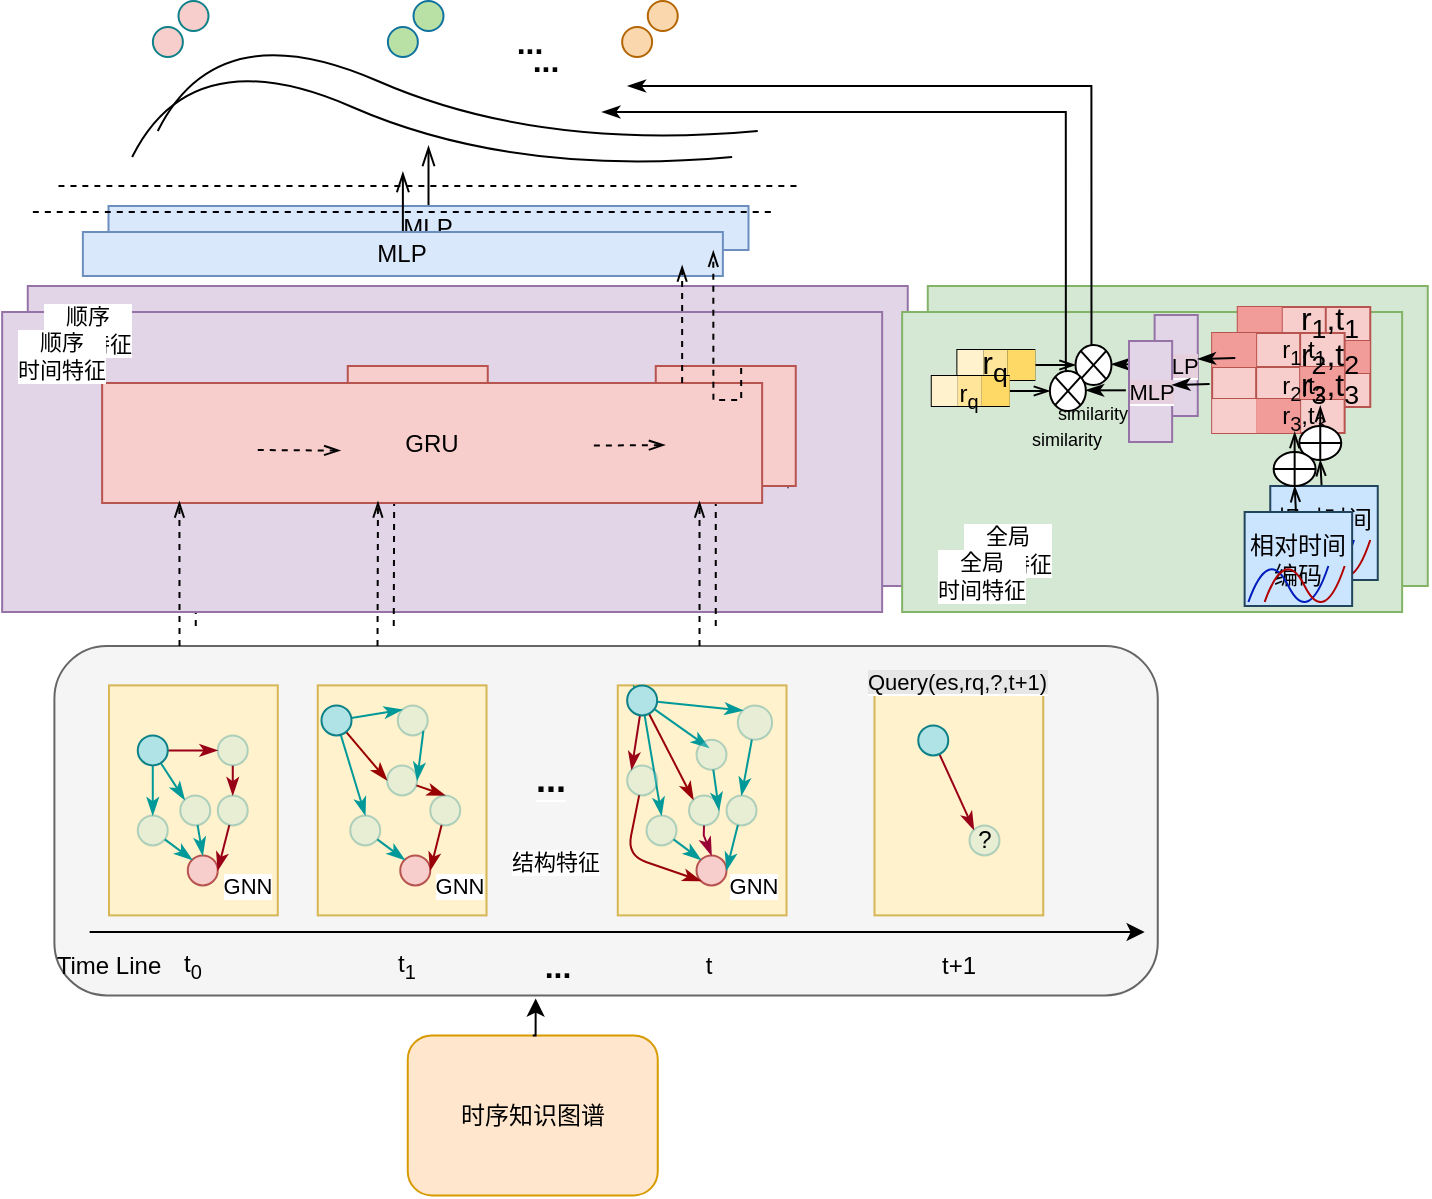 <mxfile version="24.4.4" type="github">
  <diagram name="第 1 页" id="sSzg4yru0V2jtsQIOEy3">
    <mxGraphModel dx="2469" dy="1822" grid="1" gridSize="10" guides="1" tooltips="1" connect="1" arrows="1" fold="1" page="1" pageScale="1" pageWidth="827" pageHeight="1169" math="1" shadow="0">
      <root>
        <mxCell id="0" />
        <mxCell id="1" parent="0" />
        <mxCell id="vXr8q9D6EJ9TZyVOwcwj-198" value="" style="rounded=1;whiteSpace=wrap;html=1;fontFamily=Helvetica;fontSize=11;labelBackgroundColor=default;strokeColor=#666666;fillColor=#f5f5f5;fontColor=#333333;" parent="1" vertex="1">
          <mxGeometry x="-1169.8" y="-830" width="551.68" height="174.69" as="geometry" />
        </mxCell>
        <mxCell id="vXr8q9D6EJ9TZyVOwcwj-55" value="时序知识图谱" style="rounded=1;whiteSpace=wrap;html=1;fillColor=#ffe6cc;strokeColor=#d79b00;" parent="1" vertex="1">
          <mxGeometry x="-993.12" y="-635.31" width="125" height="80" as="geometry" />
        </mxCell>
        <mxCell id="vXr8q9D6EJ9TZyVOwcwj-59" value="" style="rounded=0;whiteSpace=wrap;html=1;fillColor=#fff2cc;strokeColor=#d6b656;" parent="1" vertex="1">
          <mxGeometry x="-1142.5" y="-810.31" width="84.38" height="115" as="geometry" />
        </mxCell>
        <mxCell id="vXr8q9D6EJ9TZyVOwcwj-67" style="edgeStyle=orthogonalEdgeStyle;curved=1;rounded=0;orthogonalLoop=1;jettySize=auto;html=1;entryX=0.5;entryY=0;entryDx=0;entryDy=0;strokeColor=#009999;endArrow=classicThin;endFill=1;" parent="1" source="vXr8q9D6EJ9TZyVOwcwj-60" target="vXr8q9D6EJ9TZyVOwcwj-65" edge="1">
          <mxGeometry relative="1" as="geometry" />
        </mxCell>
        <mxCell id="vXr8q9D6EJ9TZyVOwcwj-73" style="edgeStyle=orthogonalEdgeStyle;curved=1;rounded=0;orthogonalLoop=1;jettySize=auto;html=1;entryX=0;entryY=0.5;entryDx=0;entryDy=0;strokeColor=#990017;align=center;verticalAlign=middle;fontFamily=Helvetica;fontSize=11;fontColor=default;labelBackgroundColor=default;endArrow=classicThin;endFill=1;" parent="1" source="vXr8q9D6EJ9TZyVOwcwj-60" target="vXr8q9D6EJ9TZyVOwcwj-64" edge="1">
          <mxGeometry relative="1" as="geometry" />
        </mxCell>
        <mxCell id="vXr8q9D6EJ9TZyVOwcwj-77" style="rounded=0;orthogonalLoop=1;jettySize=auto;html=1;entryX=0;entryY=0;entryDx=0;entryDy=0;strokeColor=#009999;align=center;verticalAlign=middle;fontFamily=Helvetica;fontSize=11;fontColor=default;labelBackgroundColor=default;endArrow=classicThin;endFill=1;" parent="1" source="vXr8q9D6EJ9TZyVOwcwj-60" target="vXr8q9D6EJ9TZyVOwcwj-76" edge="1">
          <mxGeometry relative="1" as="geometry" />
        </mxCell>
        <mxCell id="vXr8q9D6EJ9TZyVOwcwj-60" value="" style="ellipse;whiteSpace=wrap;html=1;aspect=fixed;fillColor=#b0e3e6;strokeColor=#0e8088;" parent="1" vertex="1">
          <mxGeometry x="-1128.12" y="-785.31" width="15" height="15" as="geometry" />
        </mxCell>
        <mxCell id="vXr8q9D6EJ9TZyVOwcwj-63" value="" style="ellipse;whiteSpace=wrap;html=1;aspect=fixed;fillColor=#f8cecc;strokeColor=#b85450;" parent="1" vertex="1">
          <mxGeometry x="-1103.12" y="-725.31" width="15" height="15" as="geometry" />
        </mxCell>
        <mxCell id="vXr8q9D6EJ9TZyVOwcwj-74" style="edgeStyle=orthogonalEdgeStyle;curved=1;rounded=0;orthogonalLoop=1;jettySize=auto;html=1;entryX=0.5;entryY=0;entryDx=0;entryDy=0;strokeColor=#990017;align=center;verticalAlign=middle;fontFamily=Helvetica;fontSize=11;fontColor=default;labelBackgroundColor=default;endArrow=classicThin;endFill=1;" parent="1" source="vXr8q9D6EJ9TZyVOwcwj-64" target="vXr8q9D6EJ9TZyVOwcwj-66" edge="1">
          <mxGeometry relative="1" as="geometry" />
        </mxCell>
        <mxCell id="vXr8q9D6EJ9TZyVOwcwj-64" value="" style="ellipse;whiteSpace=wrap;html=1;aspect=fixed;fillColor=#b0e3e6;strokeColor=#0e8088;opacity=30;" parent="1" vertex="1">
          <mxGeometry x="-1088.12" y="-785.31" width="15" height="15" as="geometry" />
        </mxCell>
        <mxCell id="vXr8q9D6EJ9TZyVOwcwj-72" style="rounded=0;orthogonalLoop=1;jettySize=auto;html=1;entryX=0;entryY=0;entryDx=0;entryDy=0;endArrow=classicThin;endFill=1;strokeColor=#009999;" parent="1" source="vXr8q9D6EJ9TZyVOwcwj-65" target="vXr8q9D6EJ9TZyVOwcwj-63" edge="1">
          <mxGeometry relative="1" as="geometry" />
        </mxCell>
        <mxCell id="vXr8q9D6EJ9TZyVOwcwj-65" value="" style="ellipse;whiteSpace=wrap;html=1;aspect=fixed;fillColor=#b0e3e6;strokeColor=#0e8088;opacity=30;" parent="1" vertex="1">
          <mxGeometry x="-1128.12" y="-745.31" width="15" height="15" as="geometry" />
        </mxCell>
        <mxCell id="vXr8q9D6EJ9TZyVOwcwj-75" style="rounded=0;orthogonalLoop=1;jettySize=auto;html=1;entryX=1;entryY=0.5;entryDx=0;entryDy=0;strokeColor=#990017;align=center;verticalAlign=middle;fontFamily=Helvetica;fontSize=11;fontColor=default;labelBackgroundColor=default;endArrow=classicThin;endFill=1;" parent="1" source="vXr8q9D6EJ9TZyVOwcwj-66" target="vXr8q9D6EJ9TZyVOwcwj-63" edge="1">
          <mxGeometry relative="1" as="geometry" />
        </mxCell>
        <mxCell id="vXr8q9D6EJ9TZyVOwcwj-66" value="" style="ellipse;whiteSpace=wrap;html=1;aspect=fixed;fillColor=#b0e3e6;strokeColor=#0e8088;opacity=30;" parent="1" vertex="1">
          <mxGeometry x="-1088.12" y="-755.31" width="15" height="15" as="geometry" />
        </mxCell>
        <mxCell id="vXr8q9D6EJ9TZyVOwcwj-78" style="edgeStyle=none;rounded=0;orthogonalLoop=1;jettySize=auto;html=1;entryX=0.5;entryY=0;entryDx=0;entryDy=0;strokeColor=#009999;align=center;verticalAlign=middle;fontFamily=Helvetica;fontSize=11;fontColor=default;labelBackgroundColor=default;endArrow=classicThin;endFill=1;" parent="1" source="vXr8q9D6EJ9TZyVOwcwj-76" target="vXr8q9D6EJ9TZyVOwcwj-63" edge="1">
          <mxGeometry relative="1" as="geometry" />
        </mxCell>
        <mxCell id="vXr8q9D6EJ9TZyVOwcwj-76" value="" style="ellipse;whiteSpace=wrap;html=1;aspect=fixed;fillColor=#b0e3e6;strokeColor=#0e8088;opacity=30;" parent="1" vertex="1">
          <mxGeometry x="-1106.87" y="-755.31" width="15" height="15" as="geometry" />
        </mxCell>
        <mxCell id="vXr8q9D6EJ9TZyVOwcwj-79" value="" style="rounded=0;whiteSpace=wrap;html=1;fillColor=#fff2cc;strokeColor=#d6b656;" parent="1" vertex="1">
          <mxGeometry x="-1038.12" y="-810.31" width="84.38" height="115" as="geometry" />
        </mxCell>
        <mxCell id="vXr8q9D6EJ9TZyVOwcwj-80" style="rounded=0;orthogonalLoop=1;jettySize=auto;html=1;entryX=0.5;entryY=0;entryDx=0;entryDy=0;strokeColor=#009999;endArrow=classicThin;endFill=1;" parent="1" source="vXr8q9D6EJ9TZyVOwcwj-83" target="vXr8q9D6EJ9TZyVOwcwj-88" edge="1">
          <mxGeometry relative="1" as="geometry" />
        </mxCell>
        <mxCell id="vXr8q9D6EJ9TZyVOwcwj-81" style="rounded=0;orthogonalLoop=1;jettySize=auto;html=1;entryX=0;entryY=0.5;entryDx=0;entryDy=0;strokeColor=#990000;align=center;verticalAlign=middle;fontFamily=Helvetica;fontSize=11;fontColor=default;labelBackgroundColor=default;endArrow=classicThin;endFill=1;" parent="1" source="vXr8q9D6EJ9TZyVOwcwj-83" target="vXr8q9D6EJ9TZyVOwcwj-86" edge="1">
          <mxGeometry relative="1" as="geometry" />
        </mxCell>
        <mxCell id="vXr8q9D6EJ9TZyVOwcwj-82" style="rounded=0;orthogonalLoop=1;jettySize=auto;html=1;entryX=0;entryY=0;entryDx=0;entryDy=0;strokeColor=#009999;align=center;verticalAlign=middle;fontFamily=Helvetica;fontSize=11;fontColor=default;labelBackgroundColor=default;endArrow=classicThin;endFill=1;" parent="1" source="vXr8q9D6EJ9TZyVOwcwj-83" target="vXr8q9D6EJ9TZyVOwcwj-92" edge="1">
          <mxGeometry relative="1" as="geometry" />
        </mxCell>
        <mxCell id="vXr8q9D6EJ9TZyVOwcwj-83" value="" style="ellipse;whiteSpace=wrap;html=1;aspect=fixed;fillColor=#b0e3e6;strokeColor=#0e8088;" parent="1" vertex="1">
          <mxGeometry x="-1036.25" y="-800.31" width="15" height="15" as="geometry" />
        </mxCell>
        <mxCell id="vXr8q9D6EJ9TZyVOwcwj-84" value="" style="ellipse;whiteSpace=wrap;html=1;aspect=fixed;fillColor=#f8cecc;strokeColor=#b85450;" parent="1" vertex="1">
          <mxGeometry x="-996.87" y="-725.31" width="15" height="15" as="geometry" />
        </mxCell>
        <mxCell id="vXr8q9D6EJ9TZyVOwcwj-85" style="rounded=0;orthogonalLoop=1;jettySize=auto;html=1;entryX=0.5;entryY=0;entryDx=0;entryDy=0;strokeColor=#990000;align=center;verticalAlign=middle;fontFamily=Helvetica;fontSize=11;fontColor=default;labelBackgroundColor=default;endArrow=classicThin;endFill=1;" parent="1" source="vXr8q9D6EJ9TZyVOwcwj-86" target="vXr8q9D6EJ9TZyVOwcwj-90" edge="1">
          <mxGeometry relative="1" as="geometry" />
        </mxCell>
        <mxCell id="vXr8q9D6EJ9TZyVOwcwj-86" value="" style="ellipse;whiteSpace=wrap;html=1;aspect=fixed;fillColor=#b0e3e6;strokeColor=#0e8088;opacity=30;" parent="1" vertex="1">
          <mxGeometry x="-1003.43" y="-770.31" width="15" height="15" as="geometry" />
        </mxCell>
        <mxCell id="vXr8q9D6EJ9TZyVOwcwj-87" style="rounded=0;orthogonalLoop=1;jettySize=auto;html=1;entryX=0;entryY=0;entryDx=0;entryDy=0;endArrow=classicThin;endFill=1;strokeColor=#009999;" parent="1" source="vXr8q9D6EJ9TZyVOwcwj-88" target="vXr8q9D6EJ9TZyVOwcwj-84" edge="1">
          <mxGeometry relative="1" as="geometry" />
        </mxCell>
        <mxCell id="vXr8q9D6EJ9TZyVOwcwj-88" value="" style="ellipse;whiteSpace=wrap;html=1;aspect=fixed;fillColor=#b0e3e6;strokeColor=#0e8088;opacity=30;" parent="1" vertex="1">
          <mxGeometry x="-1021.87" y="-745.31" width="15" height="15" as="geometry" />
        </mxCell>
        <mxCell id="vXr8q9D6EJ9TZyVOwcwj-89" style="rounded=0;orthogonalLoop=1;jettySize=auto;html=1;entryX=1;entryY=0.5;entryDx=0;entryDy=0;strokeColor=#990008;align=center;verticalAlign=middle;fontFamily=Helvetica;fontSize=11;fontColor=default;labelBackgroundColor=default;endArrow=classicThin;endFill=1;" parent="1" source="vXr8q9D6EJ9TZyVOwcwj-90" target="vXr8q9D6EJ9TZyVOwcwj-84" edge="1">
          <mxGeometry relative="1" as="geometry" />
        </mxCell>
        <mxCell id="vXr8q9D6EJ9TZyVOwcwj-90" value="" style="ellipse;whiteSpace=wrap;html=1;aspect=fixed;fillColor=#b0e3e6;strokeColor=#0e8088;opacity=30;" parent="1" vertex="1">
          <mxGeometry x="-981.87" y="-755.31" width="15" height="15" as="geometry" />
        </mxCell>
        <mxCell id="vXr8q9D6EJ9TZyVOwcwj-94" style="rounded=0;orthogonalLoop=1;jettySize=auto;html=1;entryX=1;entryY=0.5;entryDx=0;entryDy=0;strokeColor=#009999;align=center;verticalAlign=middle;fontFamily=Helvetica;fontSize=11;fontColor=default;labelBackgroundColor=default;endArrow=classicThin;endFill=1;exitX=1;exitY=1;exitDx=0;exitDy=0;" parent="1" source="vXr8q9D6EJ9TZyVOwcwj-92" target="vXr8q9D6EJ9TZyVOwcwj-86" edge="1">
          <mxGeometry relative="1" as="geometry">
            <mxPoint x="-978.12" y="-795.31" as="sourcePoint" />
          </mxGeometry>
        </mxCell>
        <mxCell id="vXr8q9D6EJ9TZyVOwcwj-92" value="" style="ellipse;whiteSpace=wrap;html=1;aspect=fixed;fillColor=#b0e3e6;strokeColor=#0e8088;opacity=30;" parent="1" vertex="1">
          <mxGeometry x="-998.12" y="-800.31" width="15" height="15" as="geometry" />
        </mxCell>
        <mxCell id="vXr8q9D6EJ9TZyVOwcwj-95" value="" style="rounded=0;whiteSpace=wrap;html=1;fillColor=#fff2cc;strokeColor=#d6b656;" parent="1" vertex="1">
          <mxGeometry x="-888.12" y="-810.31" width="84.38" height="115" as="geometry" />
        </mxCell>
        <mxCell id="vXr8q9D6EJ9TZyVOwcwj-96" style="rounded=0;orthogonalLoop=1;jettySize=auto;html=1;entryX=0.5;entryY=0;entryDx=0;entryDy=0;strokeColor=#009999;endArrow=classicThin;endFill=1;" parent="1" source="vXr8q9D6EJ9TZyVOwcwj-99" target="vXr8q9D6EJ9TZyVOwcwj-104" edge="1">
          <mxGeometry relative="1" as="geometry" />
        </mxCell>
        <mxCell id="vXr8q9D6EJ9TZyVOwcwj-97" style="rounded=0;orthogonalLoop=1;jettySize=auto;html=1;strokeColor=#009999;align=center;verticalAlign=middle;fontFamily=Helvetica;fontSize=11;fontColor=default;labelBackgroundColor=default;endArrow=classicThin;endFill=1;" parent="1" source="vXr8q9D6EJ9TZyVOwcwj-99" target="vXr8q9D6EJ9TZyVOwcwj-95" edge="1">
          <mxGeometry relative="1" as="geometry" />
        </mxCell>
        <mxCell id="vXr8q9D6EJ9TZyVOwcwj-98" style="rounded=0;orthogonalLoop=1;jettySize=auto;html=1;entryX=0;entryY=0;entryDx=0;entryDy=0;strokeColor=#990008;align=center;verticalAlign=middle;fontFamily=Helvetica;fontSize=11;fontColor=default;labelBackgroundColor=default;endArrow=classicThin;endFill=1;" parent="1" source="vXr8q9D6EJ9TZyVOwcwj-99" target="vXr8q9D6EJ9TZyVOwcwj-108" edge="1">
          <mxGeometry relative="1" as="geometry" />
        </mxCell>
        <mxCell id="vXr8q9D6EJ9TZyVOwcwj-111" style="edgeStyle=none;rounded=0;orthogonalLoop=1;jettySize=auto;html=1;entryX=0;entryY=0;entryDx=0;entryDy=0;strokeColor=#990017;align=center;verticalAlign=middle;fontFamily=Helvetica;fontSize=11;fontColor=default;labelBackgroundColor=default;endArrow=classicThin;endFill=1;" parent="1" source="vXr8q9D6EJ9TZyVOwcwj-99" target="vXr8q9D6EJ9TZyVOwcwj-110" edge="1">
          <mxGeometry relative="1" as="geometry" />
        </mxCell>
        <mxCell id="vXr8q9D6EJ9TZyVOwcwj-112" style="edgeStyle=none;rounded=0;orthogonalLoop=1;jettySize=auto;html=1;entryX=0;entryY=0;entryDx=0;entryDy=0;strokeColor=#009999;align=center;verticalAlign=middle;fontFamily=Helvetica;fontSize=11;fontColor=default;labelBackgroundColor=default;endArrow=classicThin;endFill=1;" parent="1" source="vXr8q9D6EJ9TZyVOwcwj-99" target="vXr8q9D6EJ9TZyVOwcwj-102" edge="1">
          <mxGeometry relative="1" as="geometry" />
        </mxCell>
        <mxCell id="vXr8q9D6EJ9TZyVOwcwj-114" style="edgeStyle=none;rounded=0;orthogonalLoop=1;jettySize=auto;html=1;entryX=0;entryY=0;entryDx=0;entryDy=0;strokeColor=#009999;align=center;verticalAlign=middle;fontFamily=Helvetica;fontSize=11;fontColor=default;labelBackgroundColor=default;endArrow=classicThin;endFill=1;" parent="1" source="vXr8q9D6EJ9TZyVOwcwj-99" edge="1">
          <mxGeometry relative="1" as="geometry">
            <mxPoint x="-842.54" y="-779.11" as="targetPoint" />
          </mxGeometry>
        </mxCell>
        <mxCell id="vXr8q9D6EJ9TZyVOwcwj-99" value="" style="ellipse;whiteSpace=wrap;html=1;aspect=fixed;fillColor=#b0e3e6;strokeColor=#0e8088;" parent="1" vertex="1">
          <mxGeometry x="-883.43" y="-810.31" width="15" height="15" as="geometry" />
        </mxCell>
        <mxCell id="vXr8q9D6EJ9TZyVOwcwj-100" value="" style="ellipse;whiteSpace=wrap;html=1;aspect=fixed;fillColor=#f8cecc;strokeColor=#b85450;" parent="1" vertex="1">
          <mxGeometry x="-848.74" y="-725.31" width="15" height="15" as="geometry" />
        </mxCell>
        <mxCell id="vXr8q9D6EJ9TZyVOwcwj-101" style="rounded=0;orthogonalLoop=1;jettySize=auto;html=1;entryX=0.5;entryY=0;entryDx=0;entryDy=0;strokeColor=#009999;align=center;verticalAlign=middle;fontFamily=Helvetica;fontSize=11;fontColor=default;labelBackgroundColor=default;endArrow=classicThin;endFill=1;" parent="1" source="vXr8q9D6EJ9TZyVOwcwj-102" target="vXr8q9D6EJ9TZyVOwcwj-106" edge="1">
          <mxGeometry relative="1" as="geometry" />
        </mxCell>
        <mxCell id="vXr8q9D6EJ9TZyVOwcwj-102" value="" style="ellipse;whiteSpace=wrap;html=1;aspect=fixed;fillColor=#b0e3e6;strokeColor=#0e8088;opacity=30;" parent="1" vertex="1">
          <mxGeometry x="-828.12" y="-800.31" width="17.19" height="17.19" as="geometry" />
        </mxCell>
        <mxCell id="vXr8q9D6EJ9TZyVOwcwj-103" style="rounded=0;orthogonalLoop=1;jettySize=auto;html=1;entryX=0;entryY=0;entryDx=0;entryDy=0;endArrow=classicThin;endFill=1;strokeColor=#009999;" parent="1" source="vXr8q9D6EJ9TZyVOwcwj-104" target="vXr8q9D6EJ9TZyVOwcwj-100" edge="1">
          <mxGeometry relative="1" as="geometry" />
        </mxCell>
        <mxCell id="vXr8q9D6EJ9TZyVOwcwj-104" value="" style="ellipse;whiteSpace=wrap;html=1;aspect=fixed;fillColor=#b0e3e6;strokeColor=#0e8088;opacity=30;" parent="1" vertex="1">
          <mxGeometry x="-873.74" y="-745.31" width="15" height="15" as="geometry" />
        </mxCell>
        <mxCell id="vXr8q9D6EJ9TZyVOwcwj-105" style="rounded=0;orthogonalLoop=1;jettySize=auto;html=1;entryX=1;entryY=0.5;entryDx=0;entryDy=0;strokeColor=#009999;align=center;verticalAlign=middle;fontFamily=Helvetica;fontSize=11;fontColor=default;labelBackgroundColor=default;endArrow=classicThin;endFill=1;" parent="1" source="vXr8q9D6EJ9TZyVOwcwj-106" target="vXr8q9D6EJ9TZyVOwcwj-100" edge="1">
          <mxGeometry relative="1" as="geometry" />
        </mxCell>
        <mxCell id="vXr8q9D6EJ9TZyVOwcwj-106" value="" style="ellipse;whiteSpace=wrap;html=1;aspect=fixed;fillColor=#b0e3e6;strokeColor=#0e8088;opacity=30;" parent="1" vertex="1">
          <mxGeometry x="-833.74" y="-755.31" width="15" height="15" as="geometry" />
        </mxCell>
        <mxCell id="vXr8q9D6EJ9TZyVOwcwj-107" style="edgeStyle=none;rounded=0;orthogonalLoop=1;jettySize=auto;html=1;entryX=0.5;entryY=0;entryDx=0;entryDy=0;strokeColor=#990036;align=center;verticalAlign=middle;fontFamily=Helvetica;fontSize=11;fontColor=default;labelBackgroundColor=default;endArrow=classicThin;endFill=1;" parent="1" source="vXr8q9D6EJ9TZyVOwcwj-108" target="vXr8q9D6EJ9TZyVOwcwj-100" edge="1">
          <mxGeometry relative="1" as="geometry">
            <Array as="points">
              <mxPoint x="-845.12" y="-735.31" />
            </Array>
          </mxGeometry>
        </mxCell>
        <mxCell id="vXr8q9D6EJ9TZyVOwcwj-108" value="" style="ellipse;whiteSpace=wrap;html=1;aspect=fixed;fillColor=#b0e3e6;strokeColor=#0e8088;opacity=30;" parent="1" vertex="1">
          <mxGeometry x="-852.49" y="-755.31" width="15" height="15" as="geometry" />
        </mxCell>
        <mxCell id="vXr8q9D6EJ9TZyVOwcwj-115" style="edgeStyle=none;rounded=0;orthogonalLoop=1;jettySize=auto;html=1;entryX=1;entryY=0.5;entryDx=0;entryDy=0;strokeColor=#009999;align=center;verticalAlign=middle;fontFamily=Helvetica;fontSize=11;fontColor=default;labelBackgroundColor=default;endArrow=classicThin;endFill=1;" parent="1" target="vXr8q9D6EJ9TZyVOwcwj-108" edge="1">
          <mxGeometry relative="1" as="geometry">
            <mxPoint x="-840.338" y="-768.174" as="sourcePoint" />
          </mxGeometry>
        </mxCell>
        <mxCell id="vXr8q9D6EJ9TZyVOwcwj-116" style="edgeStyle=none;rounded=1;orthogonalLoop=1;jettySize=auto;html=1;entryX=0;entryY=1;entryDx=0;entryDy=0;strokeColor=#990008;align=center;verticalAlign=middle;fontFamily=Helvetica;fontSize=11;fontColor=default;labelBackgroundColor=default;endArrow=classicThin;endFill=1;curved=0;" parent="1" source="vXr8q9D6EJ9TZyVOwcwj-110" target="vXr8q9D6EJ9TZyVOwcwj-100" edge="1">
          <mxGeometry relative="1" as="geometry">
            <Array as="points">
              <mxPoint x="-883.43" y="-725.31" />
            </Array>
          </mxGeometry>
        </mxCell>
        <mxCell id="vXr8q9D6EJ9TZyVOwcwj-110" value="" style="ellipse;whiteSpace=wrap;html=1;aspect=fixed;fillColor=#b0e3e6;strokeColor=#0e8088;opacity=30;" parent="1" vertex="1">
          <mxGeometry x="-883.43" y="-770.31" width="15" height="15" as="geometry" />
        </mxCell>
        <mxCell id="vXr8q9D6EJ9TZyVOwcwj-138" value="" style="ellipse;whiteSpace=wrap;html=1;aspect=fixed;fillColor=#b0e3e6;strokeColor=#0e8088;opacity=30;" parent="1" vertex="1">
          <mxGeometry x="-848.74" y="-783.12" width="15" height="15" as="geometry" />
        </mxCell>
        <mxCell id="vXr8q9D6EJ9TZyVOwcwj-148" value="&lt;b&gt;&lt;font style=&quot;font-size: 18px; background-color: rgb(245, 245, 245);&quot;&gt;...&lt;/font&gt;&lt;/b&gt;" style="text;html=1;align=center;verticalAlign=middle;resizable=0;points=[];autosize=1;strokeColor=none;fillColor=none;fontFamily=Helvetica;fontSize=11;fontColor=default;labelBackgroundColor=default;" parent="1" vertex="1">
          <mxGeometry x="-941.87" y="-782.81" width="40" height="40" as="geometry" />
        </mxCell>
        <mxCell id="vXr8q9D6EJ9TZyVOwcwj-193" value="GNN" style="text;html=1;align=center;verticalAlign=middle;whiteSpace=wrap;rounded=0;fontFamily=Helvetica;fontSize=11;fontColor=default;labelBackgroundColor=default;" parent="1" vertex="1">
          <mxGeometry x="-1103.12" y="-725.31" width="60" height="30" as="geometry" />
        </mxCell>
        <mxCell id="vXr8q9D6EJ9TZyVOwcwj-194" value="GNN" style="text;html=1;align=center;verticalAlign=middle;whiteSpace=wrap;rounded=0;fontFamily=Helvetica;fontSize=11;fontColor=default;labelBackgroundColor=default;" parent="1" vertex="1">
          <mxGeometry x="-996.87" y="-725.31" width="60" height="30" as="geometry" />
        </mxCell>
        <mxCell id="vXr8q9D6EJ9TZyVOwcwj-195" value="GNN" style="text;html=1;align=center;verticalAlign=middle;whiteSpace=wrap;rounded=0;fontFamily=Helvetica;fontSize=11;fontColor=default;labelBackgroundColor=default;" parent="1" vertex="1">
          <mxGeometry x="-849.52" y="-725.31" width="60" height="30" as="geometry" />
        </mxCell>
        <mxCell id="vXr8q9D6EJ9TZyVOwcwj-197" value="" style="endArrow=classic;html=1;rounded=0;strokeColor=#000000;align=center;verticalAlign=middle;fontFamily=Helvetica;fontSize=11;fontColor=default;labelBackgroundColor=default;entryX=0.316;entryY=1.053;entryDx=0;entryDy=0;entryPerimeter=0;jumpSize=0;exitX=0.5;exitY=0;exitDx=0;exitDy=0;edgeStyle=orthogonalEdgeStyle;" parent="1" source="vXr8q9D6EJ9TZyVOwcwj-55" edge="1" target="vXr8q9D6EJ9TZyVOwcwj-214">
          <mxGeometry width="50" height="50" relative="1" as="geometry">
            <mxPoint x="-928.12" y="-635.31" as="sourcePoint" />
            <mxPoint x="-1041.12" y="-685.31" as="targetPoint" />
          </mxGeometry>
        </mxCell>
        <mxCell id="vXr8q9D6EJ9TZyVOwcwj-208" value="" style="endArrow=classic;html=1;rounded=0;" parent="1" edge="1">
          <mxGeometry width="50" height="50" relative="1" as="geometry">
            <mxPoint x="-1152.18" y="-686.98" as="sourcePoint" />
            <mxPoint x="-624.68" y="-686.98" as="targetPoint" />
          </mxGeometry>
        </mxCell>
        <mxCell id="vXr8q9D6EJ9TZyVOwcwj-209" value="Time Line" style="text;html=1;align=center;verticalAlign=middle;resizable=0;points=[];autosize=1;strokeColor=none;fillColor=none;" parent="1" vertex="1">
          <mxGeometry x="-1183.12" y="-685.31" width="80" height="30" as="geometry" />
        </mxCell>
        <mxCell id="vXr8q9D6EJ9TZyVOwcwj-210" value="t&lt;sub&gt;0&lt;/sub&gt;" style="text;html=1;align=center;verticalAlign=middle;resizable=0;points=[];autosize=1;strokeColor=none;fillColor=none;" parent="1" vertex="1">
          <mxGeometry x="-1115.62" y="-685.31" width="30" height="30" as="geometry" />
        </mxCell>
        <mxCell id="vXr8q9D6EJ9TZyVOwcwj-211" value="t&lt;sub&gt;1&lt;/sub&gt;" style="text;html=1;align=center;verticalAlign=middle;resizable=0;points=[];autosize=1;strokeColor=none;fillColor=none;" parent="1" vertex="1">
          <mxGeometry x="-1009.37" y="-685.31" width="30" height="30" as="geometry" />
        </mxCell>
        <mxCell id="vXr8q9D6EJ9TZyVOwcwj-212" value="t" style="text;html=1;align=center;verticalAlign=middle;resizable=0;points=[];autosize=1;strokeColor=none;fillColor=none;" parent="1" vertex="1">
          <mxGeometry x="-858.12" y="-685.31" width="30" height="30" as="geometry" />
        </mxCell>
        <mxCell id="vXr8q9D6EJ9TZyVOwcwj-213" value="t+1" style="text;html=1;align=center;verticalAlign=middle;resizable=0;points=[];autosize=1;strokeColor=none;fillColor=none;" parent="1" vertex="1">
          <mxGeometry x="-738.12" y="-685.31" width="40" height="30" as="geometry" />
        </mxCell>
        <mxCell id="vXr8q9D6EJ9TZyVOwcwj-214" value="&lt;b&gt;...&lt;/b&gt;" style="text;html=1;align=center;verticalAlign=middle;whiteSpace=wrap;rounded=0;fontSize=16;" parent="1" vertex="1">
          <mxGeometry x="-948.12" y="-685.31" width="60" height="30" as="geometry" />
        </mxCell>
        <mxCell id="cyQuYEc-j8L6qHEdlNLq-76" value="结构特征" style="text;html=1;align=center;verticalAlign=middle;whiteSpace=wrap;rounded=0;fontFamily=Helvetica;fontSize=11;fontColor=default;labelBackgroundColor=default;" vertex="1" parent="1">
          <mxGeometry x="-949.37" y="-742.81" width="60" height="42" as="geometry" />
        </mxCell>
        <mxCell id="cyQuYEc-j8L6qHEdlNLq-77" value="" style="rounded=0;whiteSpace=wrap;html=1;fillColor=#fff2cc;strokeColor=#d6b656;" vertex="1" parent="1">
          <mxGeometry x="-759.75" y="-810.31" width="84.38" height="115" as="geometry" />
        </mxCell>
        <mxCell id="cyQuYEc-j8L6qHEdlNLq-79" style="rounded=0;orthogonalLoop=1;jettySize=auto;html=1;entryX=0;entryY=0;entryDx=0;entryDy=0;strokeColor=#990017;align=center;verticalAlign=middle;fontFamily=Helvetica;fontSize=11;fontColor=default;labelBackgroundColor=default;endArrow=classicThin;endFill=1;" edge="1" parent="1" source="cyQuYEc-j8L6qHEdlNLq-81" target="cyQuYEc-j8L6qHEdlNLq-84">
          <mxGeometry relative="1" as="geometry" />
        </mxCell>
        <mxCell id="cyQuYEc-j8L6qHEdlNLq-81" value="" style="ellipse;whiteSpace=wrap;html=1;aspect=fixed;fillColor=#b0e3e6;strokeColor=#0e8088;" vertex="1" parent="1">
          <mxGeometry x="-737.87" y="-790.31" width="15" height="15" as="geometry" />
        </mxCell>
        <mxCell id="cyQuYEc-j8L6qHEdlNLq-84" value="?" style="ellipse;whiteSpace=wrap;html=1;aspect=fixed;fillColor=#b0e3e6;strokeColor=#0e8088;opacity=30;" vertex="1" parent="1">
          <mxGeometry x="-712.25" y="-740.31" width="15" height="15" as="geometry" />
        </mxCell>
        <mxCell id="cyQuYEc-j8L6qHEdlNLq-97" value="&lt;span style=&quot;background-color: rgb(230, 230, 230);&quot;&gt;Query(es,rq,?,t+1)&lt;/span&gt;" style="text;whiteSpace=wrap;html=1;fontFamily=Helvetica;fontSize=11;fontColor=default;labelBackgroundColor=default;" vertex="1" parent="1">
          <mxGeometry x="-764.75" y="-825.31" width="120" height="40" as="geometry" />
        </mxCell>
        <mxCell id="cyQuYEc-j8L6qHEdlNLq-156" value="&lt;b&gt;...&lt;/b&gt;" style="text;html=1;align=center;verticalAlign=middle;whiteSpace=wrap;rounded=0;fontSize=16;" vertex="1" parent="1">
          <mxGeometry x="-954.06" y="-1138" width="60" height="30" as="geometry" />
        </mxCell>
        <mxCell id="cyQuYEc-j8L6qHEdlNLq-124" value="" style="rounded=0;whiteSpace=wrap;html=1;fontFamily=Helvetica;fontSize=11;labelBackgroundColor=default;fillColor=#d5e8d4;strokeColor=#82b366;" vertex="1" parent="1">
          <mxGeometry x="-733.12" y="-1010" width="250" height="150" as="geometry" />
        </mxCell>
        <mxCell id="cyQuYEc-j8L6qHEdlNLq-181" value="" style="shape=tableRow;horizontal=0;startSize=0;swimlaneHead=0;swimlaneBody=0;strokeColor=inherit;top=0;left=0;bottom=0;right=0;collapsible=0;dropTarget=0;fillColor=none;points=[[0,0.5],[1,0.5]];portConstraint=eastwest;fontSize=16;" vertex="1" parent="1">
          <mxGeometry x="-1118.12" y="-840" width="40" height="10" as="geometry" />
        </mxCell>
        <mxCell id="cyQuYEc-j8L6qHEdlNLq-157" value="GRU" style="rounded=0;whiteSpace=wrap;html=1;fillColor=#f8cecc;strokeColor=#b85450;" vertex="1" parent="1">
          <mxGeometry x="-1133.12" y="-970" width="70" height="60" as="geometry" />
        </mxCell>
        <mxCell id="cyQuYEc-j8L6qHEdlNLq-125" value="" style="rounded=0;whiteSpace=wrap;html=1;fillColor=#e1d5e7;strokeColor=#9673a6;" vertex="1" parent="1">
          <mxGeometry x="-1183.12" y="-1010" width="440" height="150" as="geometry" />
        </mxCell>
        <mxCell id="cyQuYEc-j8L6qHEdlNLq-202" value="" style="rounded=0;whiteSpace=wrap;html=1;fontFamily=Helvetica;fontSize=11;labelBackgroundColor=default;fillColor=#d5e8d4;strokeColor=#82b366;" vertex="1" parent="1">
          <mxGeometry x="-745.93" y="-997" width="250" height="150" as="geometry" />
        </mxCell>
        <mxCell id="cyQuYEc-j8L6qHEdlNLq-198" value="&lt;font style=&quot;font-size: 9px;&quot;&gt;similarity&lt;/font&gt;" style="text;html=1;align=center;verticalAlign=middle;whiteSpace=wrap;rounded=0;fontSize=16;" vertex="1" parent="1">
          <mxGeometry x="-673.75" y="-957.5" width="47" height="17" as="geometry" />
        </mxCell>
        <mxCell id="cyQuYEc-j8L6qHEdlNLq-158" value="" style="endArrow=openThin;dashed=1;html=1;rounded=0;endFill=0;" edge="1" parent="1">
          <mxGeometry width="50" height="50" relative="1" as="geometry">
            <mxPoint x="-1099.12" y="-840" as="sourcePoint" />
            <mxPoint x="-1099.17" y="-912.25" as="targetPoint" />
          </mxGeometry>
        </mxCell>
        <mxCell id="cyQuYEc-j8L6qHEdlNLq-126" value="" style="shape=table;startSize=0;container=1;collapsible=0;childLayout=tableLayout;fontSize=16;fillColor=#f8cecc;strokeColor=#b85450;" vertex="1" parent="1">
          <mxGeometry x="-578.12" y="-999.5" width="66.25" height="50" as="geometry" />
        </mxCell>
        <mxCell id="cyQuYEc-j8L6qHEdlNLq-127" value="" style="shape=tableRow;horizontal=0;startSize=0;swimlaneHead=0;swimlaneBody=0;strokeColor=inherit;top=0;left=0;bottom=0;right=0;collapsible=0;dropTarget=0;fillColor=none;points=[[0,0.5],[1,0.5]];portConstraint=eastwest;fontSize=16;" vertex="1" parent="cyQuYEc-j8L6qHEdlNLq-126">
          <mxGeometry width="66.25" height="17" as="geometry" />
        </mxCell>
        <mxCell id="cyQuYEc-j8L6qHEdlNLq-128" value="" style="shape=partialRectangle;html=1;whiteSpace=wrap;connectable=0;strokeColor=#b85450;overflow=hidden;fillColor=#F19C99;top=0;left=0;bottom=0;right=0;pointerEvents=1;fontSize=16;" vertex="1" parent="cyQuYEc-j8L6qHEdlNLq-127">
          <mxGeometry width="22" height="17" as="geometry">
            <mxRectangle width="22" height="17" as="alternateBounds" />
          </mxGeometry>
        </mxCell>
        <mxCell id="cyQuYEc-j8L6qHEdlNLq-129" value="" style="shape=partialRectangle;html=1;whiteSpace=wrap;connectable=0;strokeColor=inherit;overflow=hidden;fillColor=none;top=0;left=0;bottom=0;right=0;pointerEvents=1;fontSize=16;" vertex="1" parent="cyQuYEc-j8L6qHEdlNLq-127">
          <mxGeometry x="22" width="22" height="17" as="geometry">
            <mxRectangle width="22" height="17" as="alternateBounds" />
          </mxGeometry>
        </mxCell>
        <mxCell id="cyQuYEc-j8L6qHEdlNLq-130" value="" style="shape=partialRectangle;html=1;whiteSpace=wrap;connectable=0;strokeColor=inherit;overflow=hidden;fillColor=none;top=0;left=0;bottom=0;right=0;pointerEvents=1;fontSize=16;opacity=40;" vertex="1" parent="cyQuYEc-j8L6qHEdlNLq-127">
          <mxGeometry x="44" width="22" height="17" as="geometry">
            <mxRectangle width="22" height="17" as="alternateBounds" />
          </mxGeometry>
        </mxCell>
        <mxCell id="cyQuYEc-j8L6qHEdlNLq-131" value="" style="shape=tableRow;horizontal=0;startSize=0;swimlaneHead=0;swimlaneBody=0;strokeColor=inherit;top=0;left=0;bottom=0;right=0;collapsible=0;dropTarget=0;fillColor=none;points=[[0,0.5],[1,0.5]];portConstraint=eastwest;fontSize=16;" vertex="1" parent="cyQuYEc-j8L6qHEdlNLq-126">
          <mxGeometry y="17" width="66.25" height="16" as="geometry" />
        </mxCell>
        <mxCell id="cyQuYEc-j8L6qHEdlNLq-132" value="" style="shape=partialRectangle;html=1;whiteSpace=wrap;connectable=0;strokeColor=inherit;overflow=hidden;fillColor=none;top=0;left=0;bottom=0;right=0;pointerEvents=1;fontSize=16;" vertex="1" parent="cyQuYEc-j8L6qHEdlNLq-131">
          <mxGeometry width="22" height="16" as="geometry">
            <mxRectangle width="22" height="16" as="alternateBounds" />
          </mxGeometry>
        </mxCell>
        <mxCell id="cyQuYEc-j8L6qHEdlNLq-133" value="" style="shape=partialRectangle;html=1;whiteSpace=wrap;connectable=0;strokeColor=inherit;overflow=hidden;fillColor=none;top=0;left=0;bottom=0;right=0;pointerEvents=1;fontSize=16;" vertex="1" parent="cyQuYEc-j8L6qHEdlNLq-131">
          <mxGeometry x="22" width="22" height="16" as="geometry">
            <mxRectangle width="22" height="16" as="alternateBounds" />
          </mxGeometry>
        </mxCell>
        <mxCell id="cyQuYEc-j8L6qHEdlNLq-134" value="" style="shape=partialRectangle;html=1;whiteSpace=wrap;connectable=0;strokeColor=inherit;overflow=hidden;fillColor=#F19C99;top=0;left=0;bottom=0;right=0;pointerEvents=1;fontSize=16;" vertex="1" parent="cyQuYEc-j8L6qHEdlNLq-131">
          <mxGeometry x="44" width="22" height="16" as="geometry">
            <mxRectangle width="22" height="16" as="alternateBounds" />
          </mxGeometry>
        </mxCell>
        <mxCell id="cyQuYEc-j8L6qHEdlNLq-135" value="" style="shape=tableRow;horizontal=0;startSize=0;swimlaneHead=0;swimlaneBody=0;strokeColor=inherit;top=0;left=0;bottom=0;right=0;collapsible=0;dropTarget=0;fillColor=none;points=[[0,0.5],[1,0.5]];portConstraint=eastwest;fontSize=16;" vertex="1" parent="cyQuYEc-j8L6qHEdlNLq-126">
          <mxGeometry y="33" width="66.25" height="17" as="geometry" />
        </mxCell>
        <mxCell id="cyQuYEc-j8L6qHEdlNLq-136" value="" style="shape=partialRectangle;html=1;whiteSpace=wrap;connectable=0;strokeColor=inherit;overflow=hidden;fillColor=#F8CECC;top=0;left=0;bottom=0;right=0;pointerEvents=1;fontSize=16;" vertex="1" parent="cyQuYEc-j8L6qHEdlNLq-135">
          <mxGeometry width="22" height="17" as="geometry">
            <mxRectangle width="22" height="17" as="alternateBounds" />
          </mxGeometry>
        </mxCell>
        <mxCell id="cyQuYEc-j8L6qHEdlNLq-137" value="" style="shape=partialRectangle;html=1;whiteSpace=wrap;connectable=0;strokeColor=inherit;overflow=hidden;fillColor=#F19C99;top=0;left=0;bottom=0;right=0;pointerEvents=1;fontSize=16;" vertex="1" parent="cyQuYEc-j8L6qHEdlNLq-135">
          <mxGeometry x="22" width="22" height="17" as="geometry">
            <mxRectangle width="22" height="17" as="alternateBounds" />
          </mxGeometry>
        </mxCell>
        <mxCell id="cyQuYEc-j8L6qHEdlNLq-138" value="" style="shape=partialRectangle;html=1;whiteSpace=wrap;connectable=0;strokeColor=inherit;overflow=hidden;fillColor=none;top=0;left=0;bottom=0;right=0;pointerEvents=1;fontSize=16;" vertex="1" parent="cyQuYEc-j8L6qHEdlNLq-135">
          <mxGeometry x="44" width="22" height="17" as="geometry">
            <mxRectangle width="22" height="17" as="alternateBounds" />
          </mxGeometry>
        </mxCell>
        <mxCell id="cyQuYEc-j8L6qHEdlNLq-203" value="" style="rounded=0;whiteSpace=wrap;html=1;fillColor=#e1d5e7;strokeColor=#9673a6;" vertex="1" parent="1">
          <mxGeometry x="-1195.93" y="-997" width="440" height="150" as="geometry" />
        </mxCell>
        <mxCell id="cyQuYEc-j8L6qHEdlNLq-199" value="GRU" style="rounded=0;whiteSpace=wrap;html=1;fillColor=#f8cecc;strokeColor=#b85450;" vertex="1" parent="1">
          <mxGeometry x="-1023.12" y="-970" width="70" height="60" as="geometry" />
        </mxCell>
        <mxCell id="cyQuYEc-j8L6qHEdlNLq-159" value="" style="endArrow=openThin;dashed=1;html=1;rounded=0;endFill=0;" edge="1" parent="1">
          <mxGeometry width="50" height="50" relative="1" as="geometry">
            <mxPoint x="-1000.12" y="-840" as="sourcePoint" />
            <mxPoint x="-999.9" y="-912.25" as="targetPoint" />
          </mxGeometry>
        </mxCell>
        <mxCell id="cyQuYEc-j8L6qHEdlNLq-139" style="edgeStyle=none;rounded=0;orthogonalLoop=1;jettySize=auto;html=1;entryX=0;entryY=0.5;entryDx=0;entryDy=0;strokeColor=default;align=center;verticalAlign=middle;fontFamily=Helvetica;fontSize=11;fontColor=default;labelBackgroundColor=default;endArrow=openThin;endFill=0;" edge="1" parent="1" source="cyQuYEc-j8L6qHEdlNLq-140" target="cyQuYEc-j8L6qHEdlNLq-145">
          <mxGeometry relative="1" as="geometry" />
        </mxCell>
        <mxCell id="cyQuYEc-j8L6qHEdlNLq-204" value="" style="shape=table;startSize=0;container=1;collapsible=0;childLayout=tableLayout;fontSize=16;fillColor=#f8cecc;strokeColor=#b85450;" vertex="1" parent="1">
          <mxGeometry x="-590.93" y="-986.5" width="66.25" height="50" as="geometry" />
        </mxCell>
        <mxCell id="cyQuYEc-j8L6qHEdlNLq-205" value="" style="shape=tableRow;horizontal=0;startSize=0;swimlaneHead=0;swimlaneBody=0;strokeColor=inherit;top=0;left=0;bottom=0;right=0;collapsible=0;dropTarget=0;fillColor=none;points=[[0,0.5],[1,0.5]];portConstraint=eastwest;fontSize=16;" vertex="1" parent="cyQuYEc-j8L6qHEdlNLq-204">
          <mxGeometry width="66.25" height="17" as="geometry" />
        </mxCell>
        <mxCell id="cyQuYEc-j8L6qHEdlNLq-206" value="" style="shape=partialRectangle;html=1;whiteSpace=wrap;connectable=0;strokeColor=#b85450;overflow=hidden;fillColor=#F19C99;top=0;left=0;bottom=0;right=0;pointerEvents=1;fontSize=16;" vertex="1" parent="cyQuYEc-j8L6qHEdlNLq-205">
          <mxGeometry width="22" height="17" as="geometry">
            <mxRectangle width="22" height="17" as="alternateBounds" />
          </mxGeometry>
        </mxCell>
        <mxCell id="cyQuYEc-j8L6qHEdlNLq-207" value="" style="shape=partialRectangle;html=1;whiteSpace=wrap;connectable=0;strokeColor=inherit;overflow=hidden;fillColor=none;top=0;left=0;bottom=0;right=0;pointerEvents=1;fontSize=16;" vertex="1" parent="cyQuYEc-j8L6qHEdlNLq-205">
          <mxGeometry x="22" width="22" height="17" as="geometry">
            <mxRectangle width="22" height="17" as="alternateBounds" />
          </mxGeometry>
        </mxCell>
        <mxCell id="cyQuYEc-j8L6qHEdlNLq-208" value="" style="shape=partialRectangle;html=1;whiteSpace=wrap;connectable=0;strokeColor=inherit;overflow=hidden;fillColor=none;top=0;left=0;bottom=0;right=0;pointerEvents=1;fontSize=16;opacity=40;" vertex="1" parent="cyQuYEc-j8L6qHEdlNLq-205">
          <mxGeometry x="44" width="22" height="17" as="geometry">
            <mxRectangle width="22" height="17" as="alternateBounds" />
          </mxGeometry>
        </mxCell>
        <mxCell id="cyQuYEc-j8L6qHEdlNLq-209" value="" style="shape=tableRow;horizontal=0;startSize=0;swimlaneHead=0;swimlaneBody=0;strokeColor=inherit;top=0;left=0;bottom=0;right=0;collapsible=0;dropTarget=0;fillColor=none;points=[[0,0.5],[1,0.5]];portConstraint=eastwest;fontSize=16;" vertex="1" parent="cyQuYEc-j8L6qHEdlNLq-204">
          <mxGeometry y="17" width="66.25" height="16" as="geometry" />
        </mxCell>
        <mxCell id="cyQuYEc-j8L6qHEdlNLq-210" value="" style="shape=partialRectangle;html=1;whiteSpace=wrap;connectable=0;strokeColor=inherit;overflow=hidden;fillColor=none;top=0;left=0;bottom=0;right=0;pointerEvents=1;fontSize=16;" vertex="1" parent="cyQuYEc-j8L6qHEdlNLq-209">
          <mxGeometry width="22" height="16" as="geometry">
            <mxRectangle width="22" height="16" as="alternateBounds" />
          </mxGeometry>
        </mxCell>
        <mxCell id="cyQuYEc-j8L6qHEdlNLq-211" value="" style="shape=partialRectangle;html=1;whiteSpace=wrap;connectable=0;strokeColor=inherit;overflow=hidden;fillColor=none;top=0;left=0;bottom=0;right=0;pointerEvents=1;fontSize=16;" vertex="1" parent="cyQuYEc-j8L6qHEdlNLq-209">
          <mxGeometry x="22" width="22" height="16" as="geometry">
            <mxRectangle width="22" height="16" as="alternateBounds" />
          </mxGeometry>
        </mxCell>
        <mxCell id="cyQuYEc-j8L6qHEdlNLq-212" value="" style="shape=partialRectangle;html=1;whiteSpace=wrap;connectable=0;strokeColor=inherit;overflow=hidden;fillColor=#F19C99;top=0;left=0;bottom=0;right=0;pointerEvents=1;fontSize=16;" vertex="1" parent="cyQuYEc-j8L6qHEdlNLq-209">
          <mxGeometry x="44" width="22" height="16" as="geometry">
            <mxRectangle width="22" height="16" as="alternateBounds" />
          </mxGeometry>
        </mxCell>
        <mxCell id="cyQuYEc-j8L6qHEdlNLq-213" value="" style="shape=tableRow;horizontal=0;startSize=0;swimlaneHead=0;swimlaneBody=0;strokeColor=inherit;top=0;left=0;bottom=0;right=0;collapsible=0;dropTarget=0;fillColor=none;points=[[0,0.5],[1,0.5]];portConstraint=eastwest;fontSize=16;" vertex="1" parent="cyQuYEc-j8L6qHEdlNLq-204">
          <mxGeometry y="33" width="66.25" height="17" as="geometry" />
        </mxCell>
        <mxCell id="cyQuYEc-j8L6qHEdlNLq-214" value="" style="shape=partialRectangle;html=1;whiteSpace=wrap;connectable=0;strokeColor=inherit;overflow=hidden;fillColor=#F8CECC;top=0;left=0;bottom=0;right=0;pointerEvents=1;fontSize=16;" vertex="1" parent="cyQuYEc-j8L6qHEdlNLq-213">
          <mxGeometry width="22" height="17" as="geometry">
            <mxRectangle width="22" height="17" as="alternateBounds" />
          </mxGeometry>
        </mxCell>
        <mxCell id="cyQuYEc-j8L6qHEdlNLq-215" value="" style="shape=partialRectangle;html=1;whiteSpace=wrap;connectable=0;strokeColor=inherit;overflow=hidden;fillColor=#F19C99;top=0;left=0;bottom=0;right=0;pointerEvents=1;fontSize=16;" vertex="1" parent="cyQuYEc-j8L6qHEdlNLq-213">
          <mxGeometry x="22" width="22" height="17" as="geometry">
            <mxRectangle width="22" height="17" as="alternateBounds" />
          </mxGeometry>
        </mxCell>
        <mxCell id="cyQuYEc-j8L6qHEdlNLq-216" value="" style="shape=partialRectangle;html=1;whiteSpace=wrap;connectable=0;strokeColor=inherit;overflow=hidden;fillColor=none;top=0;left=0;bottom=0;right=0;pointerEvents=1;fontSize=16;" vertex="1" parent="cyQuYEc-j8L6qHEdlNLq-213">
          <mxGeometry x="44" width="22" height="17" as="geometry">
            <mxRectangle width="22" height="17" as="alternateBounds" />
          </mxGeometry>
        </mxCell>
        <mxCell id="cyQuYEc-j8L6qHEdlNLq-200" value="" style="endArrow=openThin;dashed=1;html=1;rounded=0;endFill=0;exitX=0.61;exitY=0.017;exitDx=0;exitDy=0;entryX=0.945;entryY=1.018;entryDx=0;entryDy=0;entryPerimeter=0;exitPerimeter=0;edgeStyle=orthogonalEdgeStyle;" edge="1" parent="1" target="cyQuYEc-j8L6qHEdlNLq-201">
          <mxGeometry width="50" height="50" relative="1" as="geometry">
            <mxPoint x="-833.62" y="-952.799" as="sourcePoint" />
            <mxPoint x="-840.12" y="-1028" as="targetPoint" />
            <Array as="points" />
          </mxGeometry>
        </mxCell>
        <mxCell id="cyQuYEc-j8L6qHEdlNLq-160" value="" style="endArrow=openThin;dashed=1;html=1;rounded=0;endFill=0;entryX=0.5;entryY=1;entryDx=0;entryDy=0;" edge="1" parent="1">
          <mxGeometry width="50" height="50" relative="1" as="geometry">
            <mxPoint x="-839.12" y="-840" as="sourcePoint" />
            <mxPoint x="-839.12" y="-912.25" as="targetPoint" />
          </mxGeometry>
        </mxCell>
        <mxCell id="cyQuYEc-j8L6qHEdlNLq-140" value="" style="shape=table;startSize=0;container=1;collapsible=0;childLayout=tableLayout;fontSize=16;" vertex="1" parent="1">
          <mxGeometry x="-718.31" y="-978" width="38.5" height="15" as="geometry" />
        </mxCell>
        <mxCell id="cyQuYEc-j8L6qHEdlNLq-141" value="" style="shape=tableRow;horizontal=0;startSize=0;swimlaneHead=0;swimlaneBody=0;strokeColor=inherit;top=0;left=0;bottom=0;right=0;collapsible=0;dropTarget=0;fillColor=none;points=[[0,0.5],[1,0.5]];portConstraint=eastwest;fontSize=16;" vertex="1" parent="cyQuYEc-j8L6qHEdlNLq-140">
          <mxGeometry width="38.5" height="15" as="geometry" />
        </mxCell>
        <mxCell id="cyQuYEc-j8L6qHEdlNLq-142" value="" style="shape=partialRectangle;html=1;whiteSpace=wrap;connectable=0;strokeColor=#d6b656;overflow=hidden;fillColor=#fff2cc;top=0;left=0;bottom=0;right=0;pointerEvents=1;fontSize=16;" vertex="1" parent="cyQuYEc-j8L6qHEdlNLq-141">
          <mxGeometry width="13" height="15" as="geometry">
            <mxRectangle width="13" height="15" as="alternateBounds" />
          </mxGeometry>
        </mxCell>
        <mxCell id="cyQuYEc-j8L6qHEdlNLq-143" value="" style="shape=partialRectangle;html=1;whiteSpace=wrap;connectable=0;strokeColor=#d6b656;overflow=hidden;fillColor=#FFE599;top=0;left=0;bottom=0;right=0;pointerEvents=1;fontSize=16;" vertex="1" parent="cyQuYEc-j8L6qHEdlNLq-141">
          <mxGeometry x="13" width="12" height="15" as="geometry">
            <mxRectangle width="12" height="15" as="alternateBounds" />
          </mxGeometry>
        </mxCell>
        <mxCell id="cyQuYEc-j8L6qHEdlNLq-144" value="" style="shape=partialRectangle;html=1;whiteSpace=wrap;connectable=0;strokeColor=#d6b656;overflow=hidden;fillColor=#FFD966;top=0;left=0;bottom=0;right=0;pointerEvents=1;fontSize=16;" vertex="1" parent="cyQuYEc-j8L6qHEdlNLq-141">
          <mxGeometry x="25" width="14" height="15" as="geometry">
            <mxRectangle width="14" height="15" as="alternateBounds" />
          </mxGeometry>
        </mxCell>
        <mxCell id="cyQuYEc-j8L6qHEdlNLq-217" style="edgeStyle=none;rounded=0;orthogonalLoop=1;jettySize=auto;html=1;entryX=0;entryY=0.5;entryDx=0;entryDy=0;strokeColor=default;align=center;verticalAlign=middle;fontFamily=Helvetica;fontSize=11;fontColor=default;labelBackgroundColor=default;endArrow=openThin;endFill=0;" edge="1" parent="1" source="cyQuYEc-j8L6qHEdlNLq-218" target="cyQuYEc-j8L6qHEdlNLq-223">
          <mxGeometry relative="1" as="geometry" />
        </mxCell>
        <mxCell id="cyQuYEc-j8L6qHEdlNLq-201" value="GRU" style="rounded=0;whiteSpace=wrap;html=1;fillColor=#f8cecc;strokeColor=#b85450;" vertex="1" parent="1">
          <mxGeometry x="-869.12" y="-970" width="70" height="60" as="geometry" />
        </mxCell>
        <mxCell id="cyQuYEc-j8L6qHEdlNLq-161" value="" style="endArrow=openThin;dashed=1;html=1;rounded=0;endFill=0;exitX=1.008;exitY=0.411;exitDx=0;exitDy=0;exitPerimeter=0;" edge="1" parent="1">
          <mxGeometry width="50" height="50" relative="1" as="geometry">
            <mxPoint x="-974.37" y="-930.436" as="sourcePoint" />
            <mxPoint x="-923.52" y="-930.14" as="targetPoint" />
          </mxGeometry>
        </mxCell>
        <mxCell id="cyQuYEc-j8L6qHEdlNLq-145" value="" style="shape=sumEllipse;perimeter=ellipsePerimeter;whiteSpace=wrap;html=1;backgroundOutline=1;" vertex="1" parent="1">
          <mxGeometry x="-659.25" y="-980.5" width="18" height="20" as="geometry" />
        </mxCell>
        <mxCell id="cyQuYEc-j8L6qHEdlNLq-218" value="" style="shape=table;startSize=0;container=1;collapsible=0;childLayout=tableLayout;fontSize=16;" vertex="1" parent="1">
          <mxGeometry x="-731.12" y="-965" width="38.5" height="15" as="geometry" />
        </mxCell>
        <mxCell id="cyQuYEc-j8L6qHEdlNLq-219" value="" style="shape=tableRow;horizontal=0;startSize=0;swimlaneHead=0;swimlaneBody=0;strokeColor=inherit;top=0;left=0;bottom=0;right=0;collapsible=0;dropTarget=0;fillColor=none;points=[[0,0.5],[1,0.5]];portConstraint=eastwest;fontSize=16;" vertex="1" parent="cyQuYEc-j8L6qHEdlNLq-218">
          <mxGeometry width="38.5" height="15" as="geometry" />
        </mxCell>
        <mxCell id="cyQuYEc-j8L6qHEdlNLq-220" value="" style="shape=partialRectangle;html=1;whiteSpace=wrap;connectable=0;strokeColor=#d6b656;overflow=hidden;fillColor=#fff2cc;top=0;left=0;bottom=0;right=0;pointerEvents=1;fontSize=16;" vertex="1" parent="cyQuYEc-j8L6qHEdlNLq-219">
          <mxGeometry width="13" height="15" as="geometry">
            <mxRectangle width="13" height="15" as="alternateBounds" />
          </mxGeometry>
        </mxCell>
        <mxCell id="cyQuYEc-j8L6qHEdlNLq-221" value="" style="shape=partialRectangle;html=1;whiteSpace=wrap;connectable=0;strokeColor=#d6b656;overflow=hidden;fillColor=#FFE599;top=0;left=0;bottom=0;right=0;pointerEvents=1;fontSize=16;" vertex="1" parent="cyQuYEc-j8L6qHEdlNLq-219">
          <mxGeometry x="13" width="12" height="15" as="geometry">
            <mxRectangle width="12" height="15" as="alternateBounds" />
          </mxGeometry>
        </mxCell>
        <mxCell id="cyQuYEc-j8L6qHEdlNLq-222" value="" style="shape=partialRectangle;html=1;whiteSpace=wrap;connectable=0;strokeColor=#d6b656;overflow=hidden;fillColor=#FFD966;top=0;left=0;bottom=0;right=0;pointerEvents=1;fontSize=16;" vertex="1" parent="cyQuYEc-j8L6qHEdlNLq-219">
          <mxGeometry x="25" width="14" height="15" as="geometry">
            <mxRectangle width="14" height="15" as="alternateBounds" />
          </mxGeometry>
        </mxCell>
        <mxCell id="cyQuYEc-j8L6qHEdlNLq-162" value="&lt;b&gt;&lt;font style=&quot;font-size: 18px; background-color: rgb(225, 213, 231);&quot;&gt;...&lt;/font&gt;&lt;/b&gt;" style="text;html=1;align=center;verticalAlign=middle;resizable=0;points=[];autosize=1;strokeColor=none;fillColor=none;fontFamily=Helvetica;fontSize=11;fontColor=default;labelBackgroundColor=default;" vertex="1" parent="1">
          <mxGeometry x="-933.12" y="-957.5" width="40" height="40" as="geometry" />
        </mxCell>
        <mxCell id="cyQuYEc-j8L6qHEdlNLq-146" value="r&lt;sub&gt;1&lt;/sub&gt;,t&lt;sub&gt;1&lt;/sub&gt;" style="text;html=1;align=center;verticalAlign=middle;whiteSpace=wrap;rounded=0;fontSize=16;" vertex="1" parent="1">
          <mxGeometry x="-556.87" y="-1006.5" width="50" height="28.5" as="geometry" />
        </mxCell>
        <mxCell id="cyQuYEc-j8L6qHEdlNLq-223" value="" style="shape=sumEllipse;perimeter=ellipsePerimeter;whiteSpace=wrap;html=1;backgroundOutline=1;" vertex="1" parent="1">
          <mxGeometry x="-672.06" y="-967.5" width="18" height="20" as="geometry" />
        </mxCell>
        <mxCell id="cyQuYEc-j8L6qHEdlNLq-163" style="edgeStyle=none;curved=1;rounded=0;orthogonalLoop=1;jettySize=auto;html=1;fontSize=12;startSize=8;endSize=8;endArrow=openThin;endFill=0;" edge="1" parent="1" source="cyQuYEc-j8L6qHEdlNLq-164">
          <mxGeometry relative="1" as="geometry">
            <mxPoint x="-982.75" y="-1080" as="targetPoint" />
          </mxGeometry>
        </mxCell>
        <mxCell id="cyQuYEc-j8L6qHEdlNLq-147" value="r&lt;sub&gt;2&lt;/sub&gt;,t&lt;sub&gt;2&lt;/sub&gt;" style="text;html=1;align=center;verticalAlign=middle;whiteSpace=wrap;rounded=0;fontSize=16;" vertex="1" parent="1">
          <mxGeometry x="-561.87" y="-989.5" width="60" height="30" as="geometry" />
        </mxCell>
        <mxCell id="cyQuYEc-j8L6qHEdlNLq-224" value="&lt;font style=&quot;font-size: 12px;&quot;&gt;r&lt;sub&gt;1&lt;/sub&gt;,t&lt;sub&gt;1&lt;/sub&gt;&lt;/font&gt;" style="text;html=1;align=center;verticalAlign=middle;whiteSpace=wrap;rounded=0;fontSize=16;" vertex="1" parent="1">
          <mxGeometry x="-569.68" y="-993.5" width="50" height="28.5" as="geometry" />
        </mxCell>
        <mxCell id="cyQuYEc-j8L6qHEdlNLq-164" value="MLP" style="rounded=0;whiteSpace=wrap;html=1;fillColor=#dae8fc;strokeColor=#6c8ebf;" vertex="1" parent="1">
          <mxGeometry x="-1142.75" y="-1050" width="320" height="22" as="geometry" />
        </mxCell>
        <mxCell id="cyQuYEc-j8L6qHEdlNLq-148" value="r&lt;sub&gt;3&lt;/sub&gt;,t&lt;sub&gt;3&lt;/sub&gt;" style="text;html=1;align=center;verticalAlign=middle;whiteSpace=wrap;rounded=0;fontSize=16;" vertex="1" parent="1">
          <mxGeometry x="-561.87" y="-974.5" width="60" height="30" as="geometry" />
        </mxCell>
        <mxCell id="cyQuYEc-j8L6qHEdlNLq-225" value="&lt;font style=&quot;font-size: 12px;&quot;&gt;r&lt;sub&gt;2&lt;/sub&gt;,t&lt;sub&gt;2&lt;/sub&gt;&lt;/font&gt;" style="text;html=1;align=center;verticalAlign=middle;whiteSpace=wrap;rounded=0;fontSize=16;" vertex="1" parent="1">
          <mxGeometry x="-574.68" y="-976.5" width="60" height="30" as="geometry" />
        </mxCell>
        <mxCell id="cyQuYEc-j8L6qHEdlNLq-165" value="&lt;span style=&quot;background-color: rgb(230, 208, 222);&quot;&gt;MLP&lt;/span&gt;" style="rounded=0;whiteSpace=wrap;html=1;fontFamily=Helvetica;fontSize=11;labelBackgroundColor=default;fillColor=#e1d5e7;strokeColor=#9673a6;" vertex="1" parent="1">
          <mxGeometry x="-619.69" y="-995.5" width="21.57" height="50.5" as="geometry" />
        </mxCell>
        <mxCell id="cyQuYEc-j8L6qHEdlNLq-149" value="r&lt;sub&gt;q&lt;/sub&gt;" style="text;html=1;align=center;verticalAlign=middle;whiteSpace=wrap;rounded=0;fontSize=16;" vertex="1" parent="1">
          <mxGeometry x="-723.12" y="-981.37" width="46.56" height="21.75" as="geometry" />
        </mxCell>
        <mxCell id="cyQuYEc-j8L6qHEdlNLq-226" value="&lt;font style=&quot;font-size: 12px;&quot;&gt;r&lt;sub&gt;3&lt;/sub&gt;,t&lt;sub&gt;3&lt;/sub&gt;&lt;/font&gt;" style="text;html=1;align=center;verticalAlign=middle;whiteSpace=wrap;rounded=0;fontSize=16;" vertex="1" parent="1">
          <mxGeometry x="-574.68" y="-961.5" width="60" height="30" as="geometry" />
        </mxCell>
        <mxCell id="cyQuYEc-j8L6qHEdlNLq-166" style="edgeStyle=none;rounded=0;orthogonalLoop=1;jettySize=auto;html=1;entryX=0.5;entryY=1;entryDx=0;entryDy=0;strokeColor=default;align=center;verticalAlign=middle;fontFamily=Helvetica;fontSize=11;fontColor=default;labelBackgroundColor=default;endArrow=openThin;endFill=0;" edge="1" parent="1" source="cyQuYEc-j8L6qHEdlNLq-167" target="cyQuYEc-j8L6qHEdlNLq-172">
          <mxGeometry relative="1" as="geometry" />
        </mxCell>
        <mxCell id="cyQuYEc-j8L6qHEdlNLq-150" value="" style="endArrow=none;html=1;rounded=0;fontSize=12;startSize=8;endSize=8;curved=1;" edge="1" parent="1">
          <mxGeometry width="50" height="50" relative="1" as="geometry">
            <mxPoint x="-1118.12" y="-1087.5" as="sourcePoint" />
            <mxPoint x="-818.12" y="-1087.5" as="targetPoint" />
            <Array as="points">
              <mxPoint x="-1088.12" y="-1147.5" />
              <mxPoint x="-928.12" y="-1077.5" />
            </Array>
          </mxGeometry>
        </mxCell>
        <mxCell id="cyQuYEc-j8L6qHEdlNLq-227" value="&lt;font style=&quot;font-size: 12px;&quot;&gt;r&lt;sub&gt;q&lt;/sub&gt;&lt;/font&gt;" style="text;html=1;align=center;verticalAlign=middle;whiteSpace=wrap;rounded=0;fontSize=16;" vertex="1" parent="1">
          <mxGeometry x="-735.93" y="-968.37" width="46.56" height="21.75" as="geometry" />
        </mxCell>
        <mxCell id="cyQuYEc-j8L6qHEdlNLq-167" value="相对时间&lt;span style=&quot;background-color: initial;&quot;&gt;编码&lt;/span&gt;" style="rounded=1;whiteSpace=wrap;html=1;arcSize=0;fillColor=#CCE5FF;strokeColor=#23445d;" vertex="1" parent="1">
          <mxGeometry x="-561.87" y="-910" width="53.75" height="47" as="geometry" />
        </mxCell>
        <mxCell id="cyQuYEc-j8L6qHEdlNLq-151" value="" style="endArrow=none;dashed=1;html=1;rounded=0;fontSize=12;startSize=8;endSize=8;curved=1;" edge="1" parent="1">
          <mxGeometry width="50" height="50" relative="1" as="geometry">
            <mxPoint x="-1167.75" y="-1060" as="sourcePoint" />
            <mxPoint x="-797.75" y="-1060" as="targetPoint" />
          </mxGeometry>
        </mxCell>
        <mxCell id="cyQuYEc-j8L6qHEdlNLq-228" value="" style="endArrow=none;html=1;rounded=0;fontSize=12;startSize=8;endSize=8;curved=1;" edge="1" parent="1">
          <mxGeometry width="50" height="50" relative="1" as="geometry">
            <mxPoint x="-1130.93" y="-1074.5" as="sourcePoint" />
            <mxPoint x="-830.93" y="-1074.5" as="targetPoint" />
            <Array as="points">
              <mxPoint x="-1100.93" y="-1134.5" />
              <mxPoint x="-940.93" y="-1064.5" />
            </Array>
          </mxGeometry>
        </mxCell>
        <mxCell id="cyQuYEc-j8L6qHEdlNLq-168" value="" style="edgeStyle=none;rounded=0;orthogonalLoop=1;jettySize=auto;html=1;strokeColor=#000000;align=center;verticalAlign=middle;fontFamily=Helvetica;fontSize=11;fontColor=default;labelBackgroundColor=default;endArrow=classicThin;endFill=1;exitX=0;exitY=0.5;exitDx=0;exitDy=0;" edge="1" parent="1">
          <mxGeometry relative="1" as="geometry">
            <mxPoint x="-579.37" y="-974" as="sourcePoint" />
            <mxPoint x="-598.12" y="-973.5" as="targetPoint" />
          </mxGeometry>
        </mxCell>
        <mxCell id="cyQuYEc-j8L6qHEdlNLq-152" style="edgeStyle=none;curved=1;rounded=0;orthogonalLoop=1;jettySize=auto;html=1;exitX=1;exitY=0.25;exitDx=0;exitDy=0;fontSize=12;startSize=8;endSize=8;" edge="1" parent="1" source="cyQuYEc-j8L6qHEdlNLq-149" target="cyQuYEc-j8L6qHEdlNLq-149">
          <mxGeometry relative="1" as="geometry" />
        </mxCell>
        <mxCell id="cyQuYEc-j8L6qHEdlNLq-229" value="" style="endArrow=none;dashed=1;html=1;rounded=0;fontSize=12;startSize=8;endSize=8;curved=1;" edge="1" parent="1">
          <mxGeometry width="50" height="50" relative="1" as="geometry">
            <mxPoint x="-1180.56" y="-1047" as="sourcePoint" />
            <mxPoint x="-810.56" y="-1047" as="targetPoint" />
          </mxGeometry>
        </mxCell>
        <mxCell id="cyQuYEc-j8L6qHEdlNLq-169" style="edgeStyle=none;rounded=0;orthogonalLoop=1;jettySize=auto;html=1;exitX=0.25;exitY=0;exitDx=0;exitDy=0;strokeColor=default;align=center;verticalAlign=middle;fontFamily=Helvetica;fontSize=11;fontColor=default;labelBackgroundColor=default;endArrow=openThin;endFill=0;" edge="1" parent="1" source="cyQuYEc-j8L6qHEdlNLq-165" target="cyQuYEc-j8L6qHEdlNLq-165">
          <mxGeometry relative="1" as="geometry" />
        </mxCell>
        <mxCell id="cyQuYEc-j8L6qHEdlNLq-153" value="" style="ellipse;whiteSpace=wrap;html=1;aspect=fixed;fillColor=#B9E0A5;strokeColor=#10739e;" vertex="1" parent="1">
          <mxGeometry x="-990.25" y="-1152.5" width="15" height="15" as="geometry" />
        </mxCell>
        <mxCell id="cyQuYEc-j8L6qHEdlNLq-230" style="edgeStyle=none;curved=1;rounded=0;orthogonalLoop=1;jettySize=auto;html=1;exitX=1;exitY=0.25;exitDx=0;exitDy=0;fontSize=12;startSize=8;endSize=8;" edge="1" parent="1" source="cyQuYEc-j8L6qHEdlNLq-227" target="cyQuYEc-j8L6qHEdlNLq-227">
          <mxGeometry relative="1" as="geometry" />
        </mxCell>
        <mxCell id="cyQuYEc-j8L6qHEdlNLq-170" value="" style="edgeStyle=none;rounded=0;orthogonalLoop=1;jettySize=auto;html=1;strokeColor=#000000;align=center;verticalAlign=middle;fontFamily=Helvetica;fontSize=11;fontColor=default;labelBackgroundColor=default;endArrow=classicThin;endFill=1;exitX=0;exitY=0.5;exitDx=0;exitDy=0;" edge="1" parent="1">
          <mxGeometry relative="1" as="geometry">
            <mxPoint x="-621.25" y="-970.84" as="sourcePoint" />
            <mxPoint x="-641.25" y="-970.84" as="targetPoint" />
          </mxGeometry>
        </mxCell>
        <mxCell id="cyQuYEc-j8L6qHEdlNLq-154" value="" style="ellipse;whiteSpace=wrap;html=1;aspect=fixed;fillColor=#fad7ac;strokeColor=#b46504;" vertex="1" parent="1">
          <mxGeometry x="-873.12" y="-1152.5" width="15" height="15" as="geometry" />
        </mxCell>
        <mxCell id="cyQuYEc-j8L6qHEdlNLq-231" value="" style="ellipse;whiteSpace=wrap;html=1;aspect=fixed;fillColor=#B9E0A5;strokeColor=#10739e;" vertex="1" parent="1">
          <mxGeometry x="-1003.06" y="-1139.5" width="15" height="15" as="geometry" />
        </mxCell>
        <mxCell id="cyQuYEc-j8L6qHEdlNLq-171" value="" style="endArrow=none;html=1;rounded=0;fontSize=12;startSize=8;endSize=8;curved=1;strokeColor=#001DBC;fillColor=#0050ef;" edge="1" parent="1">
          <mxGeometry width="50" height="50" relative="1" as="geometry">
            <mxPoint x="-560" y="-865" as="sourcePoint" />
            <mxPoint x="-520" y="-883" as="targetPoint" />
            <Array as="points">
              <mxPoint x="-550" y="-893" />
              <mxPoint x="-530" y="-853" />
            </Array>
          </mxGeometry>
        </mxCell>
        <mxCell id="cyQuYEc-j8L6qHEdlNLq-155" value="" style="ellipse;whiteSpace=wrap;html=1;aspect=fixed;fillColor=#F8CECC;strokeColor=#0e8088;" vertex="1" parent="1">
          <mxGeometry x="-1107.75" y="-1152.5" width="15" height="15" as="geometry" />
        </mxCell>
        <mxCell id="cyQuYEc-j8L6qHEdlNLq-232" value="" style="ellipse;whiteSpace=wrap;html=1;aspect=fixed;fillColor=#fad7ac;strokeColor=#b46504;" vertex="1" parent="1">
          <mxGeometry x="-885.93" y="-1139.5" width="15" height="15" as="geometry" />
        </mxCell>
        <mxCell id="cyQuYEc-j8L6qHEdlNLq-172" value="" style="shape=orEllipse;perimeter=ellipsePerimeter;whiteSpace=wrap;html=1;backgroundOutline=1;fontFamily=Helvetica;fontSize=11;fontColor=default;labelBackgroundColor=default;" vertex="1" parent="1">
          <mxGeometry x="-547.37" y="-940" width="21" height="17" as="geometry" />
        </mxCell>
        <mxCell id="cyQuYEc-j8L6qHEdlNLq-233" value="" style="ellipse;whiteSpace=wrap;html=1;aspect=fixed;fillColor=#F8CECC;strokeColor=#0e8088;" vertex="1" parent="1">
          <mxGeometry x="-1120.56" y="-1139.5" width="15" height="15" as="geometry" />
        </mxCell>
        <mxCell id="cyQuYEc-j8L6qHEdlNLq-173" value="" style="endArrow=none;html=1;rounded=0;fontSize=12;startSize=8;endSize=8;curved=1;strokeColor=#B20000;fillColor=#e51400;" edge="1" parent="1">
          <mxGeometry width="50" height="50" relative="1" as="geometry">
            <mxPoint x="-551.87" y="-865" as="sourcePoint" />
            <mxPoint x="-511.87" y="-883" as="targetPoint" />
            <Array as="points">
              <mxPoint x="-541.87" y="-893" />
              <mxPoint x="-521.87" y="-853" />
            </Array>
          </mxGeometry>
        </mxCell>
        <mxCell id="cyQuYEc-j8L6qHEdlNLq-234" value="&lt;b&gt;...&lt;/b&gt;" style="text;html=1;align=center;verticalAlign=middle;whiteSpace=wrap;rounded=0;fontSize=16;" vertex="1" parent="1">
          <mxGeometry x="-962.18" y="-1147" width="60" height="30" as="geometry" />
        </mxCell>
        <mxCell id="cyQuYEc-j8L6qHEdlNLq-174" value="" style="edgeStyle=orthogonalEdgeStyle;rounded=0;orthogonalLoop=1;jettySize=auto;html=1;strokeColor=#000000;align=center;verticalAlign=middle;fontFamily=Helvetica;fontSize=11;fontColor=default;labelBackgroundColor=default;endArrow=classicThin;endFill=1;" edge="1" parent="1">
          <mxGeometry relative="1" as="geometry">
            <mxPoint x="-651.26" y="-980" as="sourcePoint" />
            <mxPoint x="-883.12" y="-1110" as="targetPoint" />
            <Array as="points">
              <mxPoint x="-651.12" y="-1110" />
              <mxPoint x="-868.12" y="-1110" />
            </Array>
          </mxGeometry>
        </mxCell>
        <mxCell id="cyQuYEc-j8L6qHEdlNLq-235" value="GRU" style="rounded=0;whiteSpace=wrap;html=1;fillColor=#f8cecc;strokeColor=#b85450;" vertex="1" parent="1">
          <mxGeometry x="-1145.93" y="-961.5" width="330" height="60" as="geometry" />
        </mxCell>
        <mxCell id="cyQuYEc-j8L6qHEdlNLq-175" value="顺序&lt;div&gt;时间特征&lt;/div&gt;" style="text;html=1;align=center;verticalAlign=middle;whiteSpace=wrap;rounded=0;fontFamily=Helvetica;fontSize=11;fontColor=default;labelBackgroundColor=default;" vertex="1" parent="1">
          <mxGeometry x="-1183.12" y="-1010" width="60" height="43.5" as="geometry" />
        </mxCell>
        <mxCell id="cyQuYEc-j8L6qHEdlNLq-236" value="" style="endArrow=openThin;dashed=1;html=1;rounded=0;endFill=0;" edge="1" parent="1">
          <mxGeometry width="50" height="50" relative="1" as="geometry">
            <mxPoint x="-1107.24" y="-830" as="sourcePoint" />
            <mxPoint x="-1107.29" y="-902.25" as="targetPoint" />
          </mxGeometry>
        </mxCell>
        <mxCell id="cyQuYEc-j8L6qHEdlNLq-176" value="全局&lt;div&gt;时间特征&lt;/div&gt;" style="text;html=1;align=center;verticalAlign=middle;whiteSpace=wrap;rounded=0;fontFamily=Helvetica;fontSize=11;fontColor=default;labelBackgroundColor=default;" vertex="1" parent="1">
          <mxGeometry x="-723.12" y="-893" width="60" height="30" as="geometry" />
        </mxCell>
        <mxCell id="cyQuYEc-j8L6qHEdlNLq-237" value="" style="endArrow=openThin;dashed=1;html=1;rounded=0;endFill=0;" edge="1" parent="1">
          <mxGeometry width="50" height="50" relative="1" as="geometry">
            <mxPoint x="-1008.24" y="-830" as="sourcePoint" />
            <mxPoint x="-1008.02" y="-902.25" as="targetPoint" />
          </mxGeometry>
        </mxCell>
        <mxCell id="cyQuYEc-j8L6qHEdlNLq-177" style="edgeStyle=none;rounded=0;orthogonalLoop=1;jettySize=auto;html=1;entryX=0.417;entryY=0.817;entryDx=0;entryDy=0;entryPerimeter=0;strokeColor=default;align=center;verticalAlign=middle;fontFamily=Helvetica;fontSize=11;fontColor=default;labelBackgroundColor=default;endArrow=openThin;endFill=0;" edge="1" parent="1" source="cyQuYEc-j8L6qHEdlNLq-172" target="cyQuYEc-j8L6qHEdlNLq-148">
          <mxGeometry relative="1" as="geometry" />
        </mxCell>
        <mxCell id="cyQuYEc-j8L6qHEdlNLq-238" value="" style="endArrow=openThin;dashed=1;html=1;rounded=0;endFill=0;entryX=0.5;entryY=1;entryDx=0;entryDy=0;" edge="1" parent="1">
          <mxGeometry width="50" height="50" relative="1" as="geometry">
            <mxPoint x="-847.24" y="-830" as="sourcePoint" />
            <mxPoint x="-847.24" y="-902.25" as="targetPoint" />
          </mxGeometry>
        </mxCell>
        <mxCell id="cyQuYEc-j8L6qHEdlNLq-178" value="" style="endArrow=openThin;dashed=1;html=1;rounded=0;endFill=0;" edge="1" parent="1">
          <mxGeometry width="50" height="50" relative="1" as="geometry">
            <mxPoint x="-1068.12" y="-928" as="sourcePoint" />
            <mxPoint x="-1026.87" y="-927.704" as="targetPoint" />
          </mxGeometry>
        </mxCell>
        <mxCell id="cyQuYEc-j8L6qHEdlNLq-240" style="edgeStyle=none;curved=1;rounded=0;orthogonalLoop=1;jettySize=auto;html=1;fontSize=12;startSize=8;endSize=8;endArrow=openThin;endFill=0;" edge="1" parent="1" source="cyQuYEc-j8L6qHEdlNLq-241">
          <mxGeometry relative="1" as="geometry">
            <mxPoint x="-995.56" y="-1067" as="targetPoint" />
          </mxGeometry>
        </mxCell>
        <mxCell id="cyQuYEc-j8L6qHEdlNLq-179" value="" style="endArrow=openThin;dashed=1;html=1;rounded=0;endFill=0;" edge="1" parent="1">
          <mxGeometry width="50" height="50" relative="1" as="geometry">
            <mxPoint x="-900.06" y="-930.23" as="sourcePoint" />
            <mxPoint x="-864.52" y="-930.434" as="targetPoint" />
          </mxGeometry>
        </mxCell>
        <mxCell id="cyQuYEc-j8L6qHEdlNLq-241" value="MLP" style="rounded=0;whiteSpace=wrap;html=1;fillColor=#dae8fc;strokeColor=#6c8ebf;" vertex="1" parent="1">
          <mxGeometry x="-1155.56" y="-1037" width="320" height="22" as="geometry" />
        </mxCell>
        <mxCell id="cyQuYEc-j8L6qHEdlNLq-180" value="" style="endArrow=openThin;dashed=1;html=1;rounded=0;endFill=0;exitX=0.61;exitY=0.017;exitDx=0;exitDy=0;entryX=0.945;entryY=1.018;entryDx=0;entryDy=0;entryPerimeter=0;exitPerimeter=0;edgeStyle=orthogonalEdgeStyle;" edge="1" parent="1" source="cyQuYEc-j8L6qHEdlNLq-201" target="cyQuYEc-j8L6qHEdlNLq-164">
          <mxGeometry width="50" height="50" relative="1" as="geometry">
            <mxPoint x="-833.62" y="-952.799" as="sourcePoint" />
            <mxPoint x="-752.27" y="-989.704" as="targetPoint" />
            <Array as="points">
              <mxPoint x="-840.12" y="-953" />
            </Array>
          </mxGeometry>
        </mxCell>
        <mxCell id="cyQuYEc-j8L6qHEdlNLq-242" value="&lt;span style=&quot;background-color: rgb(230, 208, 222);&quot;&gt;MLP&lt;/span&gt;" style="rounded=0;whiteSpace=wrap;html=1;fontFamily=Helvetica;fontSize=11;labelBackgroundColor=default;fillColor=#e1d5e7;strokeColor=#9673a6;" vertex="1" parent="1">
          <mxGeometry x="-632.5" y="-982.5" width="21.57" height="50.5" as="geometry" />
        </mxCell>
        <mxCell id="cyQuYEc-j8L6qHEdlNLq-243" style="edgeStyle=none;rounded=0;orthogonalLoop=1;jettySize=auto;html=1;entryX=0.5;entryY=1;entryDx=0;entryDy=0;strokeColor=default;align=center;verticalAlign=middle;fontFamily=Helvetica;fontSize=11;fontColor=default;labelBackgroundColor=default;endArrow=openThin;endFill=0;" edge="1" parent="1" source="cyQuYEc-j8L6qHEdlNLq-244" target="cyQuYEc-j8L6qHEdlNLq-249">
          <mxGeometry relative="1" as="geometry" />
        </mxCell>
        <mxCell id="cyQuYEc-j8L6qHEdlNLq-244" value="相对时间&lt;span style=&quot;background-color: initial;&quot;&gt;编码&lt;/span&gt;" style="rounded=1;whiteSpace=wrap;html=1;arcSize=0;fillColor=#CCE5FF;strokeColor=#23445d;" vertex="1" parent="1">
          <mxGeometry x="-574.68" y="-897" width="53.75" height="47" as="geometry" />
        </mxCell>
        <mxCell id="cyQuYEc-j8L6qHEdlNLq-245" value="" style="edgeStyle=none;rounded=0;orthogonalLoop=1;jettySize=auto;html=1;strokeColor=#000000;align=center;verticalAlign=middle;fontFamily=Helvetica;fontSize=11;fontColor=default;labelBackgroundColor=default;endArrow=classicThin;endFill=1;exitX=0;exitY=0.5;exitDx=0;exitDy=0;" edge="1" parent="1">
          <mxGeometry relative="1" as="geometry">
            <mxPoint x="-592.18" y="-961" as="sourcePoint" />
            <mxPoint x="-610.93" y="-960.5" as="targetPoint" />
          </mxGeometry>
        </mxCell>
        <mxCell id="cyQuYEc-j8L6qHEdlNLq-246" style="edgeStyle=none;rounded=0;orthogonalLoop=1;jettySize=auto;html=1;exitX=0.25;exitY=0;exitDx=0;exitDy=0;strokeColor=default;align=center;verticalAlign=middle;fontFamily=Helvetica;fontSize=11;fontColor=default;labelBackgroundColor=default;endArrow=openThin;endFill=0;" edge="1" parent="1" source="cyQuYEc-j8L6qHEdlNLq-242" target="cyQuYEc-j8L6qHEdlNLq-242">
          <mxGeometry relative="1" as="geometry" />
        </mxCell>
        <mxCell id="cyQuYEc-j8L6qHEdlNLq-247" value="" style="edgeStyle=none;rounded=0;orthogonalLoop=1;jettySize=auto;html=1;strokeColor=#000000;align=center;verticalAlign=middle;fontFamily=Helvetica;fontSize=11;fontColor=default;labelBackgroundColor=default;endArrow=classicThin;endFill=1;exitX=0;exitY=0.5;exitDx=0;exitDy=0;" edge="1" parent="1">
          <mxGeometry relative="1" as="geometry">
            <mxPoint x="-634.06" y="-957.84" as="sourcePoint" />
            <mxPoint x="-654.06" y="-957.84" as="targetPoint" />
          </mxGeometry>
        </mxCell>
        <mxCell id="cyQuYEc-j8L6qHEdlNLq-248" value="" style="endArrow=none;html=1;rounded=0;fontSize=12;startSize=8;endSize=8;curved=1;strokeColor=#001DBC;fillColor=#0050ef;" edge="1" parent="1">
          <mxGeometry width="50" height="50" relative="1" as="geometry">
            <mxPoint x="-572.81" y="-852" as="sourcePoint" />
            <mxPoint x="-532.81" y="-870" as="targetPoint" />
            <Array as="points">
              <mxPoint x="-562.81" y="-880" />
              <mxPoint x="-542.81" y="-840" />
            </Array>
          </mxGeometry>
        </mxCell>
        <mxCell id="cyQuYEc-j8L6qHEdlNLq-249" value="" style="shape=orEllipse;perimeter=ellipsePerimeter;whiteSpace=wrap;html=1;backgroundOutline=1;fontFamily=Helvetica;fontSize=11;fontColor=default;labelBackgroundColor=default;" vertex="1" parent="1">
          <mxGeometry x="-560.18" y="-927" width="21" height="17" as="geometry" />
        </mxCell>
        <mxCell id="cyQuYEc-j8L6qHEdlNLq-250" value="" style="endArrow=none;html=1;rounded=0;fontSize=12;startSize=8;endSize=8;curved=1;strokeColor=#B20000;fillColor=#e51400;" edge="1" parent="1">
          <mxGeometry width="50" height="50" relative="1" as="geometry">
            <mxPoint x="-564.68" y="-852" as="sourcePoint" />
            <mxPoint x="-524.68" y="-870" as="targetPoint" />
            <Array as="points">
              <mxPoint x="-554.68" y="-880" />
              <mxPoint x="-534.68" y="-840" />
            </Array>
          </mxGeometry>
        </mxCell>
        <mxCell id="cyQuYEc-j8L6qHEdlNLq-251" value="" style="edgeStyle=orthogonalEdgeStyle;rounded=0;orthogonalLoop=1;jettySize=auto;html=1;strokeColor=#000000;align=center;verticalAlign=middle;fontFamily=Helvetica;fontSize=11;fontColor=default;labelBackgroundColor=default;endArrow=classicThin;endFill=1;" edge="1" parent="1">
          <mxGeometry relative="1" as="geometry">
            <mxPoint x="-664.07" y="-967" as="sourcePoint" />
            <mxPoint x="-895.93" y="-1097" as="targetPoint" />
            <Array as="points">
              <mxPoint x="-663.93" y="-1097" />
              <mxPoint x="-880.93" y="-1097" />
            </Array>
          </mxGeometry>
        </mxCell>
        <mxCell id="cyQuYEc-j8L6qHEdlNLq-252" value="顺序&lt;div&gt;时间特征&lt;/div&gt;" style="text;html=1;align=center;verticalAlign=middle;whiteSpace=wrap;rounded=0;fontFamily=Helvetica;fontSize=11;fontColor=default;labelBackgroundColor=default;" vertex="1" parent="1">
          <mxGeometry x="-1195.93" y="-997" width="60" height="43.5" as="geometry" />
        </mxCell>
        <mxCell id="cyQuYEc-j8L6qHEdlNLq-253" value="全局&lt;div&gt;时间特征&lt;/div&gt;" style="text;html=1;align=center;verticalAlign=middle;whiteSpace=wrap;rounded=0;fontFamily=Helvetica;fontSize=11;fontColor=default;labelBackgroundColor=default;" vertex="1" parent="1">
          <mxGeometry x="-735.93" y="-880" width="60" height="30" as="geometry" />
        </mxCell>
        <mxCell id="cyQuYEc-j8L6qHEdlNLq-254" style="edgeStyle=none;rounded=0;orthogonalLoop=1;jettySize=auto;html=1;entryX=0.417;entryY=0.817;entryDx=0;entryDy=0;entryPerimeter=0;strokeColor=default;align=center;verticalAlign=middle;fontFamily=Helvetica;fontSize=11;fontColor=default;labelBackgroundColor=default;endArrow=openThin;endFill=0;" edge="1" parent="1" source="cyQuYEc-j8L6qHEdlNLq-249" target="cyQuYEc-j8L6qHEdlNLq-226">
          <mxGeometry relative="1" as="geometry" />
        </mxCell>
        <mxCell id="cyQuYEc-j8L6qHEdlNLq-268" value="&lt;font style=&quot;font-size: 9px;&quot;&gt;similarity&lt;/font&gt;" style="text;html=1;align=center;verticalAlign=middle;whiteSpace=wrap;rounded=0;fontSize=16;" vertex="1" parent="1">
          <mxGeometry x="-686.56" y="-944.5" width="47" height="17" as="geometry" />
        </mxCell>
        <mxCell id="cyQuYEc-j8L6qHEdlNLq-275" value="" style="endArrow=openThin;dashed=1;html=1;rounded=0;endFill=0;entryX=0.5;entryY=1;entryDx=0;entryDy=0;" edge="1" parent="1">
          <mxGeometry width="50" height="50" relative="1" as="geometry">
            <mxPoint x="-855.93" y="-961.5" as="sourcePoint" />
            <mxPoint x="-855.93" y="-1020.25" as="targetPoint" />
          </mxGeometry>
        </mxCell>
      </root>
    </mxGraphModel>
  </diagram>
</mxfile>
